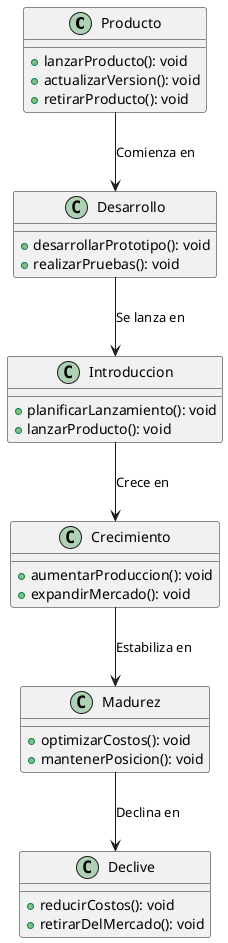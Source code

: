 @startuml CicloVidaProductoLineal

Class Producto {
    +lanzarProducto(): void
    +actualizarVersion(): void
    +retirarProducto(): void
}

Class Desarrollo {
    +desarrollarPrototipo(): void
    +realizarPruebas(): void
}

Class Introduccion {
    +planificarLanzamiento(): void
    +lanzarProducto(): void
}

Class Crecimiento {
    +aumentarProduccion(): void
    +expandirMercado(): void
}

Class Madurez {
    +optimizarCostos(): void
    +mantenerPosicion(): void
}

Class Declive {
    +reducirCostos(): void
    +retirarDelMercado(): void
}

Producto --> Desarrollo : Comienza en
Desarrollo --> Introduccion : Se lanza en
Introduccion --> Crecimiento : Crece en
Crecimiento --> Madurez : Estabiliza en
Madurez --> Declive : Declina en

@enduml